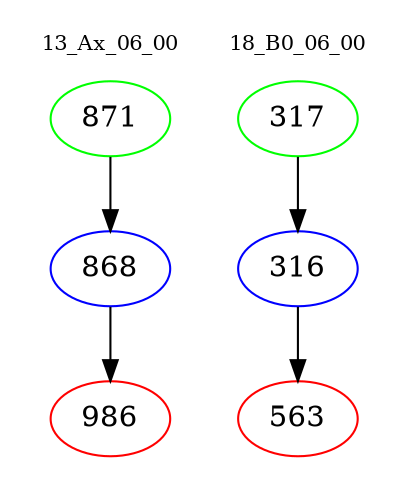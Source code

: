 digraph{
subgraph cluster_0 {
color = white
label = "13_Ax_06_00";
fontsize=10;
T0_871 [label="871", color="green"]
T0_871 -> T0_868 [color="black"]
T0_868 [label="868", color="blue"]
T0_868 -> T0_986 [color="black"]
T0_986 [label="986", color="red"]
}
subgraph cluster_1 {
color = white
label = "18_B0_06_00";
fontsize=10;
T1_317 [label="317", color="green"]
T1_317 -> T1_316 [color="black"]
T1_316 [label="316", color="blue"]
T1_316 -> T1_563 [color="black"]
T1_563 [label="563", color="red"]
}
}
